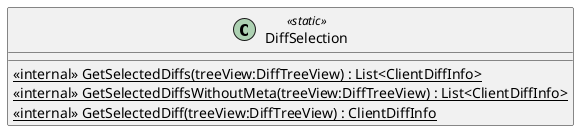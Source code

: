 @startuml
class DiffSelection <<static>> {
    <<internal>> {static} GetSelectedDiffs(treeView:DiffTreeView) : List<ClientDiffInfo>
    <<internal>> {static} GetSelectedDiffsWithoutMeta(treeView:DiffTreeView) : List<ClientDiffInfo>
    <<internal>> {static} GetSelectedDiff(treeView:DiffTreeView) : ClientDiffInfo
}
@enduml
